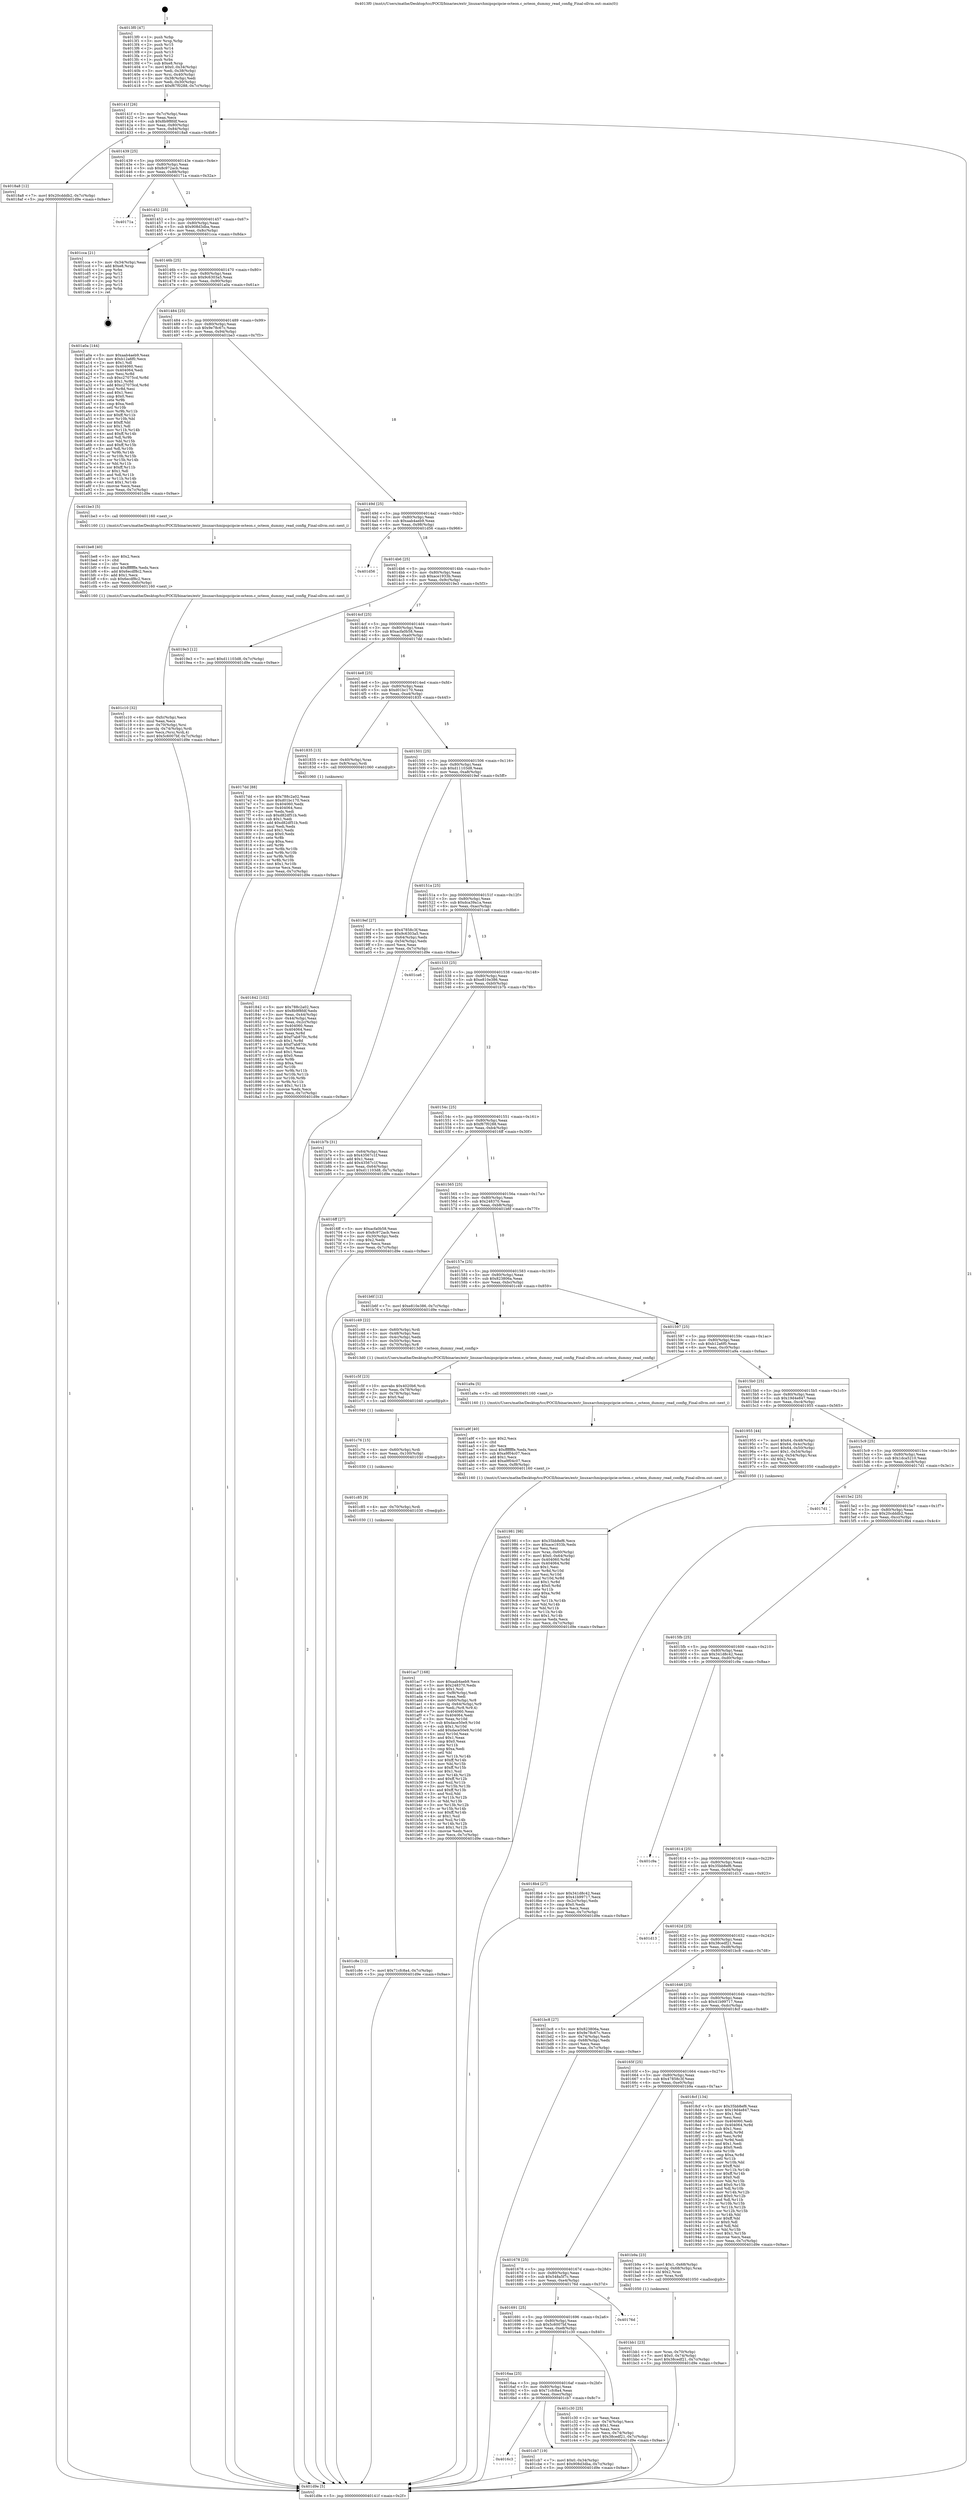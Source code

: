 digraph "0x4013f0" {
  label = "0x4013f0 (/mnt/c/Users/mathe/Desktop/tcc/POCII/binaries/extr_linuxarchmipspcipcie-octeon.c_octeon_dummy_read_config_Final-ollvm.out::main(0))"
  labelloc = "t"
  node[shape=record]

  Entry [label="",width=0.3,height=0.3,shape=circle,fillcolor=black,style=filled]
  "0x40141f" [label="{
     0x40141f [26]\l
     | [instrs]\l
     &nbsp;&nbsp;0x40141f \<+3\>: mov -0x7c(%rbp),%eax\l
     &nbsp;&nbsp;0x401422 \<+2\>: mov %eax,%ecx\l
     &nbsp;&nbsp;0x401424 \<+6\>: sub $0x8b9f8fdf,%ecx\l
     &nbsp;&nbsp;0x40142a \<+3\>: mov %eax,-0x80(%rbp)\l
     &nbsp;&nbsp;0x40142d \<+6\>: mov %ecx,-0x84(%rbp)\l
     &nbsp;&nbsp;0x401433 \<+6\>: je 00000000004018a8 \<main+0x4b8\>\l
  }"]
  "0x4018a8" [label="{
     0x4018a8 [12]\l
     | [instrs]\l
     &nbsp;&nbsp;0x4018a8 \<+7\>: movl $0x20cdddb2,-0x7c(%rbp)\l
     &nbsp;&nbsp;0x4018af \<+5\>: jmp 0000000000401d9e \<main+0x9ae\>\l
  }"]
  "0x401439" [label="{
     0x401439 [25]\l
     | [instrs]\l
     &nbsp;&nbsp;0x401439 \<+5\>: jmp 000000000040143e \<main+0x4e\>\l
     &nbsp;&nbsp;0x40143e \<+3\>: mov -0x80(%rbp),%eax\l
     &nbsp;&nbsp;0x401441 \<+5\>: sub $0x8c972acb,%eax\l
     &nbsp;&nbsp;0x401446 \<+6\>: mov %eax,-0x88(%rbp)\l
     &nbsp;&nbsp;0x40144c \<+6\>: je 000000000040171a \<main+0x32a\>\l
  }"]
  Exit [label="",width=0.3,height=0.3,shape=circle,fillcolor=black,style=filled,peripheries=2]
  "0x40171a" [label="{
     0x40171a\l
  }", style=dashed]
  "0x401452" [label="{
     0x401452 [25]\l
     | [instrs]\l
     &nbsp;&nbsp;0x401452 \<+5\>: jmp 0000000000401457 \<main+0x67\>\l
     &nbsp;&nbsp;0x401457 \<+3\>: mov -0x80(%rbp),%eax\l
     &nbsp;&nbsp;0x40145a \<+5\>: sub $0x908d3dba,%eax\l
     &nbsp;&nbsp;0x40145f \<+6\>: mov %eax,-0x8c(%rbp)\l
     &nbsp;&nbsp;0x401465 \<+6\>: je 0000000000401cca \<main+0x8da\>\l
  }"]
  "0x4016c3" [label="{
     0x4016c3\l
  }", style=dashed]
  "0x401cca" [label="{
     0x401cca [21]\l
     | [instrs]\l
     &nbsp;&nbsp;0x401cca \<+3\>: mov -0x34(%rbp),%eax\l
     &nbsp;&nbsp;0x401ccd \<+7\>: add $0xe8,%rsp\l
     &nbsp;&nbsp;0x401cd4 \<+1\>: pop %rbx\l
     &nbsp;&nbsp;0x401cd5 \<+2\>: pop %r12\l
     &nbsp;&nbsp;0x401cd7 \<+2\>: pop %r13\l
     &nbsp;&nbsp;0x401cd9 \<+2\>: pop %r14\l
     &nbsp;&nbsp;0x401cdb \<+2\>: pop %r15\l
     &nbsp;&nbsp;0x401cdd \<+1\>: pop %rbp\l
     &nbsp;&nbsp;0x401cde \<+1\>: ret\l
  }"]
  "0x40146b" [label="{
     0x40146b [25]\l
     | [instrs]\l
     &nbsp;&nbsp;0x40146b \<+5\>: jmp 0000000000401470 \<main+0x80\>\l
     &nbsp;&nbsp;0x401470 \<+3\>: mov -0x80(%rbp),%eax\l
     &nbsp;&nbsp;0x401473 \<+5\>: sub $0x9c6303a5,%eax\l
     &nbsp;&nbsp;0x401478 \<+6\>: mov %eax,-0x90(%rbp)\l
     &nbsp;&nbsp;0x40147e \<+6\>: je 0000000000401a0a \<main+0x61a\>\l
  }"]
  "0x401cb7" [label="{
     0x401cb7 [19]\l
     | [instrs]\l
     &nbsp;&nbsp;0x401cb7 \<+7\>: movl $0x0,-0x34(%rbp)\l
     &nbsp;&nbsp;0x401cbe \<+7\>: movl $0x908d3dba,-0x7c(%rbp)\l
     &nbsp;&nbsp;0x401cc5 \<+5\>: jmp 0000000000401d9e \<main+0x9ae\>\l
  }"]
  "0x401a0a" [label="{
     0x401a0a [144]\l
     | [instrs]\l
     &nbsp;&nbsp;0x401a0a \<+5\>: mov $0xaab4aeb9,%eax\l
     &nbsp;&nbsp;0x401a0f \<+5\>: mov $0xb12a6f0,%ecx\l
     &nbsp;&nbsp;0x401a14 \<+2\>: mov $0x1,%dl\l
     &nbsp;&nbsp;0x401a16 \<+7\>: mov 0x404060,%esi\l
     &nbsp;&nbsp;0x401a1d \<+7\>: mov 0x404064,%edi\l
     &nbsp;&nbsp;0x401a24 \<+3\>: mov %esi,%r8d\l
     &nbsp;&nbsp;0x401a27 \<+7\>: sub $0xc27075cd,%r8d\l
     &nbsp;&nbsp;0x401a2e \<+4\>: sub $0x1,%r8d\l
     &nbsp;&nbsp;0x401a32 \<+7\>: add $0xc27075cd,%r8d\l
     &nbsp;&nbsp;0x401a39 \<+4\>: imul %r8d,%esi\l
     &nbsp;&nbsp;0x401a3d \<+3\>: and $0x1,%esi\l
     &nbsp;&nbsp;0x401a40 \<+3\>: cmp $0x0,%esi\l
     &nbsp;&nbsp;0x401a43 \<+4\>: sete %r9b\l
     &nbsp;&nbsp;0x401a47 \<+3\>: cmp $0xa,%edi\l
     &nbsp;&nbsp;0x401a4a \<+4\>: setl %r10b\l
     &nbsp;&nbsp;0x401a4e \<+3\>: mov %r9b,%r11b\l
     &nbsp;&nbsp;0x401a51 \<+4\>: xor $0xff,%r11b\l
     &nbsp;&nbsp;0x401a55 \<+3\>: mov %r10b,%bl\l
     &nbsp;&nbsp;0x401a58 \<+3\>: xor $0xff,%bl\l
     &nbsp;&nbsp;0x401a5b \<+3\>: xor $0x1,%dl\l
     &nbsp;&nbsp;0x401a5e \<+3\>: mov %r11b,%r14b\l
     &nbsp;&nbsp;0x401a61 \<+4\>: and $0xff,%r14b\l
     &nbsp;&nbsp;0x401a65 \<+3\>: and %dl,%r9b\l
     &nbsp;&nbsp;0x401a68 \<+3\>: mov %bl,%r15b\l
     &nbsp;&nbsp;0x401a6b \<+4\>: and $0xff,%r15b\l
     &nbsp;&nbsp;0x401a6f \<+3\>: and %dl,%r10b\l
     &nbsp;&nbsp;0x401a72 \<+3\>: or %r9b,%r14b\l
     &nbsp;&nbsp;0x401a75 \<+3\>: or %r10b,%r15b\l
     &nbsp;&nbsp;0x401a78 \<+3\>: xor %r15b,%r14b\l
     &nbsp;&nbsp;0x401a7b \<+3\>: or %bl,%r11b\l
     &nbsp;&nbsp;0x401a7e \<+4\>: xor $0xff,%r11b\l
     &nbsp;&nbsp;0x401a82 \<+3\>: or $0x1,%dl\l
     &nbsp;&nbsp;0x401a85 \<+3\>: and %dl,%r11b\l
     &nbsp;&nbsp;0x401a88 \<+3\>: or %r11b,%r14b\l
     &nbsp;&nbsp;0x401a8b \<+4\>: test $0x1,%r14b\l
     &nbsp;&nbsp;0x401a8f \<+3\>: cmovne %ecx,%eax\l
     &nbsp;&nbsp;0x401a92 \<+3\>: mov %eax,-0x7c(%rbp)\l
     &nbsp;&nbsp;0x401a95 \<+5\>: jmp 0000000000401d9e \<main+0x9ae\>\l
  }"]
  "0x401484" [label="{
     0x401484 [25]\l
     | [instrs]\l
     &nbsp;&nbsp;0x401484 \<+5\>: jmp 0000000000401489 \<main+0x99\>\l
     &nbsp;&nbsp;0x401489 \<+3\>: mov -0x80(%rbp),%eax\l
     &nbsp;&nbsp;0x40148c \<+5\>: sub $0x9e78c67c,%eax\l
     &nbsp;&nbsp;0x401491 \<+6\>: mov %eax,-0x94(%rbp)\l
     &nbsp;&nbsp;0x401497 \<+6\>: je 0000000000401be3 \<main+0x7f3\>\l
  }"]
  "0x401c8e" [label="{
     0x401c8e [12]\l
     | [instrs]\l
     &nbsp;&nbsp;0x401c8e \<+7\>: movl $0x71cfc8a4,-0x7c(%rbp)\l
     &nbsp;&nbsp;0x401c95 \<+5\>: jmp 0000000000401d9e \<main+0x9ae\>\l
  }"]
  "0x401be3" [label="{
     0x401be3 [5]\l
     | [instrs]\l
     &nbsp;&nbsp;0x401be3 \<+5\>: call 0000000000401160 \<next_i\>\l
     | [calls]\l
     &nbsp;&nbsp;0x401160 \{1\} (/mnt/c/Users/mathe/Desktop/tcc/POCII/binaries/extr_linuxarchmipspcipcie-octeon.c_octeon_dummy_read_config_Final-ollvm.out::next_i)\l
  }"]
  "0x40149d" [label="{
     0x40149d [25]\l
     | [instrs]\l
     &nbsp;&nbsp;0x40149d \<+5\>: jmp 00000000004014a2 \<main+0xb2\>\l
     &nbsp;&nbsp;0x4014a2 \<+3\>: mov -0x80(%rbp),%eax\l
     &nbsp;&nbsp;0x4014a5 \<+5\>: sub $0xaab4aeb9,%eax\l
     &nbsp;&nbsp;0x4014aa \<+6\>: mov %eax,-0x98(%rbp)\l
     &nbsp;&nbsp;0x4014b0 \<+6\>: je 0000000000401d56 \<main+0x966\>\l
  }"]
  "0x401c85" [label="{
     0x401c85 [9]\l
     | [instrs]\l
     &nbsp;&nbsp;0x401c85 \<+4\>: mov -0x70(%rbp),%rdi\l
     &nbsp;&nbsp;0x401c89 \<+5\>: call 0000000000401030 \<free@plt\>\l
     | [calls]\l
     &nbsp;&nbsp;0x401030 \{1\} (unknown)\l
  }"]
  "0x401d56" [label="{
     0x401d56\l
  }", style=dashed]
  "0x4014b6" [label="{
     0x4014b6 [25]\l
     | [instrs]\l
     &nbsp;&nbsp;0x4014b6 \<+5\>: jmp 00000000004014bb \<main+0xcb\>\l
     &nbsp;&nbsp;0x4014bb \<+3\>: mov -0x80(%rbp),%eax\l
     &nbsp;&nbsp;0x4014be \<+5\>: sub $0xace1933b,%eax\l
     &nbsp;&nbsp;0x4014c3 \<+6\>: mov %eax,-0x9c(%rbp)\l
     &nbsp;&nbsp;0x4014c9 \<+6\>: je 00000000004019e3 \<main+0x5f3\>\l
  }"]
  "0x401c76" [label="{
     0x401c76 [15]\l
     | [instrs]\l
     &nbsp;&nbsp;0x401c76 \<+4\>: mov -0x60(%rbp),%rdi\l
     &nbsp;&nbsp;0x401c7a \<+6\>: mov %eax,-0x100(%rbp)\l
     &nbsp;&nbsp;0x401c80 \<+5\>: call 0000000000401030 \<free@plt\>\l
     | [calls]\l
     &nbsp;&nbsp;0x401030 \{1\} (unknown)\l
  }"]
  "0x4019e3" [label="{
     0x4019e3 [12]\l
     | [instrs]\l
     &nbsp;&nbsp;0x4019e3 \<+7\>: movl $0xd11103d8,-0x7c(%rbp)\l
     &nbsp;&nbsp;0x4019ea \<+5\>: jmp 0000000000401d9e \<main+0x9ae\>\l
  }"]
  "0x4014cf" [label="{
     0x4014cf [25]\l
     | [instrs]\l
     &nbsp;&nbsp;0x4014cf \<+5\>: jmp 00000000004014d4 \<main+0xe4\>\l
     &nbsp;&nbsp;0x4014d4 \<+3\>: mov -0x80(%rbp),%eax\l
     &nbsp;&nbsp;0x4014d7 \<+5\>: sub $0xacfa0b58,%eax\l
     &nbsp;&nbsp;0x4014dc \<+6\>: mov %eax,-0xa0(%rbp)\l
     &nbsp;&nbsp;0x4014e2 \<+6\>: je 00000000004017dd \<main+0x3ed\>\l
  }"]
  "0x401c5f" [label="{
     0x401c5f [23]\l
     | [instrs]\l
     &nbsp;&nbsp;0x401c5f \<+10\>: movabs $0x4020b6,%rdi\l
     &nbsp;&nbsp;0x401c69 \<+3\>: mov %eax,-0x78(%rbp)\l
     &nbsp;&nbsp;0x401c6c \<+3\>: mov -0x78(%rbp),%esi\l
     &nbsp;&nbsp;0x401c6f \<+2\>: mov $0x0,%al\l
     &nbsp;&nbsp;0x401c71 \<+5\>: call 0000000000401040 \<printf@plt\>\l
     | [calls]\l
     &nbsp;&nbsp;0x401040 \{1\} (unknown)\l
  }"]
  "0x4017dd" [label="{
     0x4017dd [88]\l
     | [instrs]\l
     &nbsp;&nbsp;0x4017dd \<+5\>: mov $0x788c2a02,%eax\l
     &nbsp;&nbsp;0x4017e2 \<+5\>: mov $0xd01bc170,%ecx\l
     &nbsp;&nbsp;0x4017e7 \<+7\>: mov 0x404060,%edx\l
     &nbsp;&nbsp;0x4017ee \<+7\>: mov 0x404064,%esi\l
     &nbsp;&nbsp;0x4017f5 \<+2\>: mov %edx,%edi\l
     &nbsp;&nbsp;0x4017f7 \<+6\>: sub $0xd82df51b,%edi\l
     &nbsp;&nbsp;0x4017fd \<+3\>: sub $0x1,%edi\l
     &nbsp;&nbsp;0x401800 \<+6\>: add $0xd82df51b,%edi\l
     &nbsp;&nbsp;0x401806 \<+3\>: imul %edi,%edx\l
     &nbsp;&nbsp;0x401809 \<+3\>: and $0x1,%edx\l
     &nbsp;&nbsp;0x40180c \<+3\>: cmp $0x0,%edx\l
     &nbsp;&nbsp;0x40180f \<+4\>: sete %r8b\l
     &nbsp;&nbsp;0x401813 \<+3\>: cmp $0xa,%esi\l
     &nbsp;&nbsp;0x401816 \<+4\>: setl %r9b\l
     &nbsp;&nbsp;0x40181a \<+3\>: mov %r8b,%r10b\l
     &nbsp;&nbsp;0x40181d \<+3\>: and %r9b,%r10b\l
     &nbsp;&nbsp;0x401820 \<+3\>: xor %r9b,%r8b\l
     &nbsp;&nbsp;0x401823 \<+3\>: or %r8b,%r10b\l
     &nbsp;&nbsp;0x401826 \<+4\>: test $0x1,%r10b\l
     &nbsp;&nbsp;0x40182a \<+3\>: cmovne %ecx,%eax\l
     &nbsp;&nbsp;0x40182d \<+3\>: mov %eax,-0x7c(%rbp)\l
     &nbsp;&nbsp;0x401830 \<+5\>: jmp 0000000000401d9e \<main+0x9ae\>\l
  }"]
  "0x4014e8" [label="{
     0x4014e8 [25]\l
     | [instrs]\l
     &nbsp;&nbsp;0x4014e8 \<+5\>: jmp 00000000004014ed \<main+0xfd\>\l
     &nbsp;&nbsp;0x4014ed \<+3\>: mov -0x80(%rbp),%eax\l
     &nbsp;&nbsp;0x4014f0 \<+5\>: sub $0xd01bc170,%eax\l
     &nbsp;&nbsp;0x4014f5 \<+6\>: mov %eax,-0xa4(%rbp)\l
     &nbsp;&nbsp;0x4014fb \<+6\>: je 0000000000401835 \<main+0x445\>\l
  }"]
  "0x4016aa" [label="{
     0x4016aa [25]\l
     | [instrs]\l
     &nbsp;&nbsp;0x4016aa \<+5\>: jmp 00000000004016af \<main+0x2bf\>\l
     &nbsp;&nbsp;0x4016af \<+3\>: mov -0x80(%rbp),%eax\l
     &nbsp;&nbsp;0x4016b2 \<+5\>: sub $0x71cfc8a4,%eax\l
     &nbsp;&nbsp;0x4016b7 \<+6\>: mov %eax,-0xec(%rbp)\l
     &nbsp;&nbsp;0x4016bd \<+6\>: je 0000000000401cb7 \<main+0x8c7\>\l
  }"]
  "0x401835" [label="{
     0x401835 [13]\l
     | [instrs]\l
     &nbsp;&nbsp;0x401835 \<+4\>: mov -0x40(%rbp),%rax\l
     &nbsp;&nbsp;0x401839 \<+4\>: mov 0x8(%rax),%rdi\l
     &nbsp;&nbsp;0x40183d \<+5\>: call 0000000000401060 \<atoi@plt\>\l
     | [calls]\l
     &nbsp;&nbsp;0x401060 \{1\} (unknown)\l
  }"]
  "0x401501" [label="{
     0x401501 [25]\l
     | [instrs]\l
     &nbsp;&nbsp;0x401501 \<+5\>: jmp 0000000000401506 \<main+0x116\>\l
     &nbsp;&nbsp;0x401506 \<+3\>: mov -0x80(%rbp),%eax\l
     &nbsp;&nbsp;0x401509 \<+5\>: sub $0xd11103d8,%eax\l
     &nbsp;&nbsp;0x40150e \<+6\>: mov %eax,-0xa8(%rbp)\l
     &nbsp;&nbsp;0x401514 \<+6\>: je 00000000004019ef \<main+0x5ff\>\l
  }"]
  "0x401c30" [label="{
     0x401c30 [25]\l
     | [instrs]\l
     &nbsp;&nbsp;0x401c30 \<+2\>: xor %eax,%eax\l
     &nbsp;&nbsp;0x401c32 \<+3\>: mov -0x74(%rbp),%ecx\l
     &nbsp;&nbsp;0x401c35 \<+3\>: sub $0x1,%eax\l
     &nbsp;&nbsp;0x401c38 \<+2\>: sub %eax,%ecx\l
     &nbsp;&nbsp;0x401c3a \<+3\>: mov %ecx,-0x74(%rbp)\l
     &nbsp;&nbsp;0x401c3d \<+7\>: movl $0x38cedf21,-0x7c(%rbp)\l
     &nbsp;&nbsp;0x401c44 \<+5\>: jmp 0000000000401d9e \<main+0x9ae\>\l
  }"]
  "0x4019ef" [label="{
     0x4019ef [27]\l
     | [instrs]\l
     &nbsp;&nbsp;0x4019ef \<+5\>: mov $0x47858c3f,%eax\l
     &nbsp;&nbsp;0x4019f4 \<+5\>: mov $0x9c6303a5,%ecx\l
     &nbsp;&nbsp;0x4019f9 \<+3\>: mov -0x64(%rbp),%edx\l
     &nbsp;&nbsp;0x4019fc \<+3\>: cmp -0x54(%rbp),%edx\l
     &nbsp;&nbsp;0x4019ff \<+3\>: cmovl %ecx,%eax\l
     &nbsp;&nbsp;0x401a02 \<+3\>: mov %eax,-0x7c(%rbp)\l
     &nbsp;&nbsp;0x401a05 \<+5\>: jmp 0000000000401d9e \<main+0x9ae\>\l
  }"]
  "0x40151a" [label="{
     0x40151a [25]\l
     | [instrs]\l
     &nbsp;&nbsp;0x40151a \<+5\>: jmp 000000000040151f \<main+0x12f\>\l
     &nbsp;&nbsp;0x40151f \<+3\>: mov -0x80(%rbp),%eax\l
     &nbsp;&nbsp;0x401522 \<+5\>: sub $0xdca39a1a,%eax\l
     &nbsp;&nbsp;0x401527 \<+6\>: mov %eax,-0xac(%rbp)\l
     &nbsp;&nbsp;0x40152d \<+6\>: je 0000000000401ca6 \<main+0x8b6\>\l
  }"]
  "0x401691" [label="{
     0x401691 [25]\l
     | [instrs]\l
     &nbsp;&nbsp;0x401691 \<+5\>: jmp 0000000000401696 \<main+0x2a6\>\l
     &nbsp;&nbsp;0x401696 \<+3\>: mov -0x80(%rbp),%eax\l
     &nbsp;&nbsp;0x401699 \<+5\>: sub $0x5c6007bf,%eax\l
     &nbsp;&nbsp;0x40169e \<+6\>: mov %eax,-0xe8(%rbp)\l
     &nbsp;&nbsp;0x4016a4 \<+6\>: je 0000000000401c30 \<main+0x840\>\l
  }"]
  "0x401ca6" [label="{
     0x401ca6\l
  }", style=dashed]
  "0x401533" [label="{
     0x401533 [25]\l
     | [instrs]\l
     &nbsp;&nbsp;0x401533 \<+5\>: jmp 0000000000401538 \<main+0x148\>\l
     &nbsp;&nbsp;0x401538 \<+3\>: mov -0x80(%rbp),%eax\l
     &nbsp;&nbsp;0x40153b \<+5\>: sub $0xe810e386,%eax\l
     &nbsp;&nbsp;0x401540 \<+6\>: mov %eax,-0xb0(%rbp)\l
     &nbsp;&nbsp;0x401546 \<+6\>: je 0000000000401b7b \<main+0x78b\>\l
  }"]
  "0x40176d" [label="{
     0x40176d\l
  }", style=dashed]
  "0x401b7b" [label="{
     0x401b7b [31]\l
     | [instrs]\l
     &nbsp;&nbsp;0x401b7b \<+3\>: mov -0x64(%rbp),%eax\l
     &nbsp;&nbsp;0x401b7e \<+5\>: sub $0x43567c1f,%eax\l
     &nbsp;&nbsp;0x401b83 \<+3\>: add $0x1,%eax\l
     &nbsp;&nbsp;0x401b86 \<+5\>: add $0x43567c1f,%eax\l
     &nbsp;&nbsp;0x401b8b \<+3\>: mov %eax,-0x64(%rbp)\l
     &nbsp;&nbsp;0x401b8e \<+7\>: movl $0xd11103d8,-0x7c(%rbp)\l
     &nbsp;&nbsp;0x401b95 \<+5\>: jmp 0000000000401d9e \<main+0x9ae\>\l
  }"]
  "0x40154c" [label="{
     0x40154c [25]\l
     | [instrs]\l
     &nbsp;&nbsp;0x40154c \<+5\>: jmp 0000000000401551 \<main+0x161\>\l
     &nbsp;&nbsp;0x401551 \<+3\>: mov -0x80(%rbp),%eax\l
     &nbsp;&nbsp;0x401554 \<+5\>: sub $0xf67f0288,%eax\l
     &nbsp;&nbsp;0x401559 \<+6\>: mov %eax,-0xb4(%rbp)\l
     &nbsp;&nbsp;0x40155f \<+6\>: je 00000000004016ff \<main+0x30f\>\l
  }"]
  "0x401c10" [label="{
     0x401c10 [32]\l
     | [instrs]\l
     &nbsp;&nbsp;0x401c10 \<+6\>: mov -0xfc(%rbp),%ecx\l
     &nbsp;&nbsp;0x401c16 \<+3\>: imul %eax,%ecx\l
     &nbsp;&nbsp;0x401c19 \<+4\>: mov -0x70(%rbp),%rsi\l
     &nbsp;&nbsp;0x401c1d \<+4\>: movslq -0x74(%rbp),%rdi\l
     &nbsp;&nbsp;0x401c21 \<+3\>: mov %ecx,(%rsi,%rdi,4)\l
     &nbsp;&nbsp;0x401c24 \<+7\>: movl $0x5c6007bf,-0x7c(%rbp)\l
     &nbsp;&nbsp;0x401c2b \<+5\>: jmp 0000000000401d9e \<main+0x9ae\>\l
  }"]
  "0x4016ff" [label="{
     0x4016ff [27]\l
     | [instrs]\l
     &nbsp;&nbsp;0x4016ff \<+5\>: mov $0xacfa0b58,%eax\l
     &nbsp;&nbsp;0x401704 \<+5\>: mov $0x8c972acb,%ecx\l
     &nbsp;&nbsp;0x401709 \<+3\>: mov -0x30(%rbp),%edx\l
     &nbsp;&nbsp;0x40170c \<+3\>: cmp $0x2,%edx\l
     &nbsp;&nbsp;0x40170f \<+3\>: cmovne %ecx,%eax\l
     &nbsp;&nbsp;0x401712 \<+3\>: mov %eax,-0x7c(%rbp)\l
     &nbsp;&nbsp;0x401715 \<+5\>: jmp 0000000000401d9e \<main+0x9ae\>\l
  }"]
  "0x401565" [label="{
     0x401565 [25]\l
     | [instrs]\l
     &nbsp;&nbsp;0x401565 \<+5\>: jmp 000000000040156a \<main+0x17a\>\l
     &nbsp;&nbsp;0x40156a \<+3\>: mov -0x80(%rbp),%eax\l
     &nbsp;&nbsp;0x40156d \<+5\>: sub $0x248370,%eax\l
     &nbsp;&nbsp;0x401572 \<+6\>: mov %eax,-0xb8(%rbp)\l
     &nbsp;&nbsp;0x401578 \<+6\>: je 0000000000401b6f \<main+0x77f\>\l
  }"]
  "0x401d9e" [label="{
     0x401d9e [5]\l
     | [instrs]\l
     &nbsp;&nbsp;0x401d9e \<+5\>: jmp 000000000040141f \<main+0x2f\>\l
  }"]
  "0x4013f0" [label="{
     0x4013f0 [47]\l
     | [instrs]\l
     &nbsp;&nbsp;0x4013f0 \<+1\>: push %rbp\l
     &nbsp;&nbsp;0x4013f1 \<+3\>: mov %rsp,%rbp\l
     &nbsp;&nbsp;0x4013f4 \<+2\>: push %r15\l
     &nbsp;&nbsp;0x4013f6 \<+2\>: push %r14\l
     &nbsp;&nbsp;0x4013f8 \<+2\>: push %r13\l
     &nbsp;&nbsp;0x4013fa \<+2\>: push %r12\l
     &nbsp;&nbsp;0x4013fc \<+1\>: push %rbx\l
     &nbsp;&nbsp;0x4013fd \<+7\>: sub $0xe8,%rsp\l
     &nbsp;&nbsp;0x401404 \<+7\>: movl $0x0,-0x34(%rbp)\l
     &nbsp;&nbsp;0x40140b \<+3\>: mov %edi,-0x38(%rbp)\l
     &nbsp;&nbsp;0x40140e \<+4\>: mov %rsi,-0x40(%rbp)\l
     &nbsp;&nbsp;0x401412 \<+3\>: mov -0x38(%rbp),%edi\l
     &nbsp;&nbsp;0x401415 \<+3\>: mov %edi,-0x30(%rbp)\l
     &nbsp;&nbsp;0x401418 \<+7\>: movl $0xf67f0288,-0x7c(%rbp)\l
  }"]
  "0x401842" [label="{
     0x401842 [102]\l
     | [instrs]\l
     &nbsp;&nbsp;0x401842 \<+5\>: mov $0x788c2a02,%ecx\l
     &nbsp;&nbsp;0x401847 \<+5\>: mov $0x8b9f8fdf,%edx\l
     &nbsp;&nbsp;0x40184c \<+3\>: mov %eax,-0x44(%rbp)\l
     &nbsp;&nbsp;0x40184f \<+3\>: mov -0x44(%rbp),%eax\l
     &nbsp;&nbsp;0x401852 \<+3\>: mov %eax,-0x2c(%rbp)\l
     &nbsp;&nbsp;0x401855 \<+7\>: mov 0x404060,%eax\l
     &nbsp;&nbsp;0x40185c \<+7\>: mov 0x404064,%esi\l
     &nbsp;&nbsp;0x401863 \<+3\>: mov %eax,%r8d\l
     &nbsp;&nbsp;0x401866 \<+7\>: add $0xf7ab870c,%r8d\l
     &nbsp;&nbsp;0x40186d \<+4\>: sub $0x1,%r8d\l
     &nbsp;&nbsp;0x401871 \<+7\>: sub $0xf7ab870c,%r8d\l
     &nbsp;&nbsp;0x401878 \<+4\>: imul %r8d,%eax\l
     &nbsp;&nbsp;0x40187c \<+3\>: and $0x1,%eax\l
     &nbsp;&nbsp;0x40187f \<+3\>: cmp $0x0,%eax\l
     &nbsp;&nbsp;0x401882 \<+4\>: sete %r9b\l
     &nbsp;&nbsp;0x401886 \<+3\>: cmp $0xa,%esi\l
     &nbsp;&nbsp;0x401889 \<+4\>: setl %r10b\l
     &nbsp;&nbsp;0x40188d \<+3\>: mov %r9b,%r11b\l
     &nbsp;&nbsp;0x401890 \<+3\>: and %r10b,%r11b\l
     &nbsp;&nbsp;0x401893 \<+3\>: xor %r10b,%r9b\l
     &nbsp;&nbsp;0x401896 \<+3\>: or %r9b,%r11b\l
     &nbsp;&nbsp;0x401899 \<+4\>: test $0x1,%r11b\l
     &nbsp;&nbsp;0x40189d \<+3\>: cmovne %edx,%ecx\l
     &nbsp;&nbsp;0x4018a0 \<+3\>: mov %ecx,-0x7c(%rbp)\l
     &nbsp;&nbsp;0x4018a3 \<+5\>: jmp 0000000000401d9e \<main+0x9ae\>\l
  }"]
  "0x401be8" [label="{
     0x401be8 [40]\l
     | [instrs]\l
     &nbsp;&nbsp;0x401be8 \<+5\>: mov $0x2,%ecx\l
     &nbsp;&nbsp;0x401bed \<+1\>: cltd\l
     &nbsp;&nbsp;0x401bee \<+2\>: idiv %ecx\l
     &nbsp;&nbsp;0x401bf0 \<+6\>: imul $0xfffffffe,%edx,%ecx\l
     &nbsp;&nbsp;0x401bf6 \<+6\>: add $0x6ecdf8c2,%ecx\l
     &nbsp;&nbsp;0x401bfc \<+3\>: add $0x1,%ecx\l
     &nbsp;&nbsp;0x401bff \<+6\>: sub $0x6ecdf8c2,%ecx\l
     &nbsp;&nbsp;0x401c05 \<+6\>: mov %ecx,-0xfc(%rbp)\l
     &nbsp;&nbsp;0x401c0b \<+5\>: call 0000000000401160 \<next_i\>\l
     | [calls]\l
     &nbsp;&nbsp;0x401160 \{1\} (/mnt/c/Users/mathe/Desktop/tcc/POCII/binaries/extr_linuxarchmipspcipcie-octeon.c_octeon_dummy_read_config_Final-ollvm.out::next_i)\l
  }"]
  "0x401b6f" [label="{
     0x401b6f [12]\l
     | [instrs]\l
     &nbsp;&nbsp;0x401b6f \<+7\>: movl $0xe810e386,-0x7c(%rbp)\l
     &nbsp;&nbsp;0x401b76 \<+5\>: jmp 0000000000401d9e \<main+0x9ae\>\l
  }"]
  "0x40157e" [label="{
     0x40157e [25]\l
     | [instrs]\l
     &nbsp;&nbsp;0x40157e \<+5\>: jmp 0000000000401583 \<main+0x193\>\l
     &nbsp;&nbsp;0x401583 \<+3\>: mov -0x80(%rbp),%eax\l
     &nbsp;&nbsp;0x401586 \<+5\>: sub $0x823806a,%eax\l
     &nbsp;&nbsp;0x40158b \<+6\>: mov %eax,-0xbc(%rbp)\l
     &nbsp;&nbsp;0x401591 \<+6\>: je 0000000000401c49 \<main+0x859\>\l
  }"]
  "0x401bb1" [label="{
     0x401bb1 [23]\l
     | [instrs]\l
     &nbsp;&nbsp;0x401bb1 \<+4\>: mov %rax,-0x70(%rbp)\l
     &nbsp;&nbsp;0x401bb5 \<+7\>: movl $0x0,-0x74(%rbp)\l
     &nbsp;&nbsp;0x401bbc \<+7\>: movl $0x38cedf21,-0x7c(%rbp)\l
     &nbsp;&nbsp;0x401bc3 \<+5\>: jmp 0000000000401d9e \<main+0x9ae\>\l
  }"]
  "0x401c49" [label="{
     0x401c49 [22]\l
     | [instrs]\l
     &nbsp;&nbsp;0x401c49 \<+4\>: mov -0x60(%rbp),%rdi\l
     &nbsp;&nbsp;0x401c4d \<+3\>: mov -0x48(%rbp),%esi\l
     &nbsp;&nbsp;0x401c50 \<+3\>: mov -0x4c(%rbp),%edx\l
     &nbsp;&nbsp;0x401c53 \<+3\>: mov -0x50(%rbp),%ecx\l
     &nbsp;&nbsp;0x401c56 \<+4\>: mov -0x70(%rbp),%r8\l
     &nbsp;&nbsp;0x401c5a \<+5\>: call 00000000004013d0 \<octeon_dummy_read_config\>\l
     | [calls]\l
     &nbsp;&nbsp;0x4013d0 \{1\} (/mnt/c/Users/mathe/Desktop/tcc/POCII/binaries/extr_linuxarchmipspcipcie-octeon.c_octeon_dummy_read_config_Final-ollvm.out::octeon_dummy_read_config)\l
  }"]
  "0x401597" [label="{
     0x401597 [25]\l
     | [instrs]\l
     &nbsp;&nbsp;0x401597 \<+5\>: jmp 000000000040159c \<main+0x1ac\>\l
     &nbsp;&nbsp;0x40159c \<+3\>: mov -0x80(%rbp),%eax\l
     &nbsp;&nbsp;0x40159f \<+5\>: sub $0xb12a6f0,%eax\l
     &nbsp;&nbsp;0x4015a4 \<+6\>: mov %eax,-0xc0(%rbp)\l
     &nbsp;&nbsp;0x4015aa \<+6\>: je 0000000000401a9a \<main+0x6aa\>\l
  }"]
  "0x401678" [label="{
     0x401678 [25]\l
     | [instrs]\l
     &nbsp;&nbsp;0x401678 \<+5\>: jmp 000000000040167d \<main+0x28d\>\l
     &nbsp;&nbsp;0x40167d \<+3\>: mov -0x80(%rbp),%eax\l
     &nbsp;&nbsp;0x401680 \<+5\>: sub $0x548a5f7c,%eax\l
     &nbsp;&nbsp;0x401685 \<+6\>: mov %eax,-0xe4(%rbp)\l
     &nbsp;&nbsp;0x40168b \<+6\>: je 000000000040176d \<main+0x37d\>\l
  }"]
  "0x401a9a" [label="{
     0x401a9a [5]\l
     | [instrs]\l
     &nbsp;&nbsp;0x401a9a \<+5\>: call 0000000000401160 \<next_i\>\l
     | [calls]\l
     &nbsp;&nbsp;0x401160 \{1\} (/mnt/c/Users/mathe/Desktop/tcc/POCII/binaries/extr_linuxarchmipspcipcie-octeon.c_octeon_dummy_read_config_Final-ollvm.out::next_i)\l
  }"]
  "0x4015b0" [label="{
     0x4015b0 [25]\l
     | [instrs]\l
     &nbsp;&nbsp;0x4015b0 \<+5\>: jmp 00000000004015b5 \<main+0x1c5\>\l
     &nbsp;&nbsp;0x4015b5 \<+3\>: mov -0x80(%rbp),%eax\l
     &nbsp;&nbsp;0x4015b8 \<+5\>: sub $0x19d4e847,%eax\l
     &nbsp;&nbsp;0x4015bd \<+6\>: mov %eax,-0xc4(%rbp)\l
     &nbsp;&nbsp;0x4015c3 \<+6\>: je 0000000000401955 \<main+0x565\>\l
  }"]
  "0x401b9a" [label="{
     0x401b9a [23]\l
     | [instrs]\l
     &nbsp;&nbsp;0x401b9a \<+7\>: movl $0x1,-0x68(%rbp)\l
     &nbsp;&nbsp;0x401ba1 \<+4\>: movslq -0x68(%rbp),%rax\l
     &nbsp;&nbsp;0x401ba5 \<+4\>: shl $0x2,%rax\l
     &nbsp;&nbsp;0x401ba9 \<+3\>: mov %rax,%rdi\l
     &nbsp;&nbsp;0x401bac \<+5\>: call 0000000000401050 \<malloc@plt\>\l
     | [calls]\l
     &nbsp;&nbsp;0x401050 \{1\} (unknown)\l
  }"]
  "0x401955" [label="{
     0x401955 [44]\l
     | [instrs]\l
     &nbsp;&nbsp;0x401955 \<+7\>: movl $0x64,-0x48(%rbp)\l
     &nbsp;&nbsp;0x40195c \<+7\>: movl $0x64,-0x4c(%rbp)\l
     &nbsp;&nbsp;0x401963 \<+7\>: movl $0x64,-0x50(%rbp)\l
     &nbsp;&nbsp;0x40196a \<+7\>: movl $0x1,-0x54(%rbp)\l
     &nbsp;&nbsp;0x401971 \<+4\>: movslq -0x54(%rbp),%rax\l
     &nbsp;&nbsp;0x401975 \<+4\>: shl $0x2,%rax\l
     &nbsp;&nbsp;0x401979 \<+3\>: mov %rax,%rdi\l
     &nbsp;&nbsp;0x40197c \<+5\>: call 0000000000401050 \<malloc@plt\>\l
     | [calls]\l
     &nbsp;&nbsp;0x401050 \{1\} (unknown)\l
  }"]
  "0x4015c9" [label="{
     0x4015c9 [25]\l
     | [instrs]\l
     &nbsp;&nbsp;0x4015c9 \<+5\>: jmp 00000000004015ce \<main+0x1de\>\l
     &nbsp;&nbsp;0x4015ce \<+3\>: mov -0x80(%rbp),%eax\l
     &nbsp;&nbsp;0x4015d1 \<+5\>: sub $0x1dca5210,%eax\l
     &nbsp;&nbsp;0x4015d6 \<+6\>: mov %eax,-0xc8(%rbp)\l
     &nbsp;&nbsp;0x4015dc \<+6\>: je 00000000004017d1 \<main+0x3e1\>\l
  }"]
  "0x401ac7" [label="{
     0x401ac7 [168]\l
     | [instrs]\l
     &nbsp;&nbsp;0x401ac7 \<+5\>: mov $0xaab4aeb9,%ecx\l
     &nbsp;&nbsp;0x401acc \<+5\>: mov $0x248370,%edx\l
     &nbsp;&nbsp;0x401ad1 \<+3\>: mov $0x1,%sil\l
     &nbsp;&nbsp;0x401ad4 \<+6\>: mov -0xf8(%rbp),%edi\l
     &nbsp;&nbsp;0x401ada \<+3\>: imul %eax,%edi\l
     &nbsp;&nbsp;0x401add \<+4\>: mov -0x60(%rbp),%r8\l
     &nbsp;&nbsp;0x401ae1 \<+4\>: movslq -0x64(%rbp),%r9\l
     &nbsp;&nbsp;0x401ae5 \<+4\>: mov %edi,(%r8,%r9,4)\l
     &nbsp;&nbsp;0x401ae9 \<+7\>: mov 0x404060,%eax\l
     &nbsp;&nbsp;0x401af0 \<+7\>: mov 0x404064,%edi\l
     &nbsp;&nbsp;0x401af7 \<+3\>: mov %eax,%r10d\l
     &nbsp;&nbsp;0x401afa \<+7\>: sub $0xdace50e9,%r10d\l
     &nbsp;&nbsp;0x401b01 \<+4\>: sub $0x1,%r10d\l
     &nbsp;&nbsp;0x401b05 \<+7\>: add $0xdace50e9,%r10d\l
     &nbsp;&nbsp;0x401b0c \<+4\>: imul %r10d,%eax\l
     &nbsp;&nbsp;0x401b10 \<+3\>: and $0x1,%eax\l
     &nbsp;&nbsp;0x401b13 \<+3\>: cmp $0x0,%eax\l
     &nbsp;&nbsp;0x401b16 \<+4\>: sete %r11b\l
     &nbsp;&nbsp;0x401b1a \<+3\>: cmp $0xa,%edi\l
     &nbsp;&nbsp;0x401b1d \<+3\>: setl %bl\l
     &nbsp;&nbsp;0x401b20 \<+3\>: mov %r11b,%r14b\l
     &nbsp;&nbsp;0x401b23 \<+4\>: xor $0xff,%r14b\l
     &nbsp;&nbsp;0x401b27 \<+3\>: mov %bl,%r15b\l
     &nbsp;&nbsp;0x401b2a \<+4\>: xor $0xff,%r15b\l
     &nbsp;&nbsp;0x401b2e \<+4\>: xor $0x1,%sil\l
     &nbsp;&nbsp;0x401b32 \<+3\>: mov %r14b,%r12b\l
     &nbsp;&nbsp;0x401b35 \<+4\>: and $0xff,%r12b\l
     &nbsp;&nbsp;0x401b39 \<+3\>: and %sil,%r11b\l
     &nbsp;&nbsp;0x401b3c \<+3\>: mov %r15b,%r13b\l
     &nbsp;&nbsp;0x401b3f \<+4\>: and $0xff,%r13b\l
     &nbsp;&nbsp;0x401b43 \<+3\>: and %sil,%bl\l
     &nbsp;&nbsp;0x401b46 \<+3\>: or %r11b,%r12b\l
     &nbsp;&nbsp;0x401b49 \<+3\>: or %bl,%r13b\l
     &nbsp;&nbsp;0x401b4c \<+3\>: xor %r13b,%r12b\l
     &nbsp;&nbsp;0x401b4f \<+3\>: or %r15b,%r14b\l
     &nbsp;&nbsp;0x401b52 \<+4\>: xor $0xff,%r14b\l
     &nbsp;&nbsp;0x401b56 \<+4\>: or $0x1,%sil\l
     &nbsp;&nbsp;0x401b5a \<+3\>: and %sil,%r14b\l
     &nbsp;&nbsp;0x401b5d \<+3\>: or %r14b,%r12b\l
     &nbsp;&nbsp;0x401b60 \<+4\>: test $0x1,%r12b\l
     &nbsp;&nbsp;0x401b64 \<+3\>: cmovne %edx,%ecx\l
     &nbsp;&nbsp;0x401b67 \<+3\>: mov %ecx,-0x7c(%rbp)\l
     &nbsp;&nbsp;0x401b6a \<+5\>: jmp 0000000000401d9e \<main+0x9ae\>\l
  }"]
  "0x4017d1" [label="{
     0x4017d1\l
  }", style=dashed]
  "0x4015e2" [label="{
     0x4015e2 [25]\l
     | [instrs]\l
     &nbsp;&nbsp;0x4015e2 \<+5\>: jmp 00000000004015e7 \<main+0x1f7\>\l
     &nbsp;&nbsp;0x4015e7 \<+3\>: mov -0x80(%rbp),%eax\l
     &nbsp;&nbsp;0x4015ea \<+5\>: sub $0x20cdddb2,%eax\l
     &nbsp;&nbsp;0x4015ef \<+6\>: mov %eax,-0xcc(%rbp)\l
     &nbsp;&nbsp;0x4015f5 \<+6\>: je 00000000004018b4 \<main+0x4c4\>\l
  }"]
  "0x401a9f" [label="{
     0x401a9f [40]\l
     | [instrs]\l
     &nbsp;&nbsp;0x401a9f \<+5\>: mov $0x2,%ecx\l
     &nbsp;&nbsp;0x401aa4 \<+1\>: cltd\l
     &nbsp;&nbsp;0x401aa5 \<+2\>: idiv %ecx\l
     &nbsp;&nbsp;0x401aa7 \<+6\>: imul $0xfffffffe,%edx,%ecx\l
     &nbsp;&nbsp;0x401aad \<+6\>: sub $0xa9f04c07,%ecx\l
     &nbsp;&nbsp;0x401ab3 \<+3\>: add $0x1,%ecx\l
     &nbsp;&nbsp;0x401ab6 \<+6\>: add $0xa9f04c07,%ecx\l
     &nbsp;&nbsp;0x401abc \<+6\>: mov %ecx,-0xf8(%rbp)\l
     &nbsp;&nbsp;0x401ac2 \<+5\>: call 0000000000401160 \<next_i\>\l
     | [calls]\l
     &nbsp;&nbsp;0x401160 \{1\} (/mnt/c/Users/mathe/Desktop/tcc/POCII/binaries/extr_linuxarchmipspcipcie-octeon.c_octeon_dummy_read_config_Final-ollvm.out::next_i)\l
  }"]
  "0x4018b4" [label="{
     0x4018b4 [27]\l
     | [instrs]\l
     &nbsp;&nbsp;0x4018b4 \<+5\>: mov $0x341d8c42,%eax\l
     &nbsp;&nbsp;0x4018b9 \<+5\>: mov $0x41b99717,%ecx\l
     &nbsp;&nbsp;0x4018be \<+3\>: mov -0x2c(%rbp),%edx\l
     &nbsp;&nbsp;0x4018c1 \<+3\>: cmp $0x0,%edx\l
     &nbsp;&nbsp;0x4018c4 \<+3\>: cmove %ecx,%eax\l
     &nbsp;&nbsp;0x4018c7 \<+3\>: mov %eax,-0x7c(%rbp)\l
     &nbsp;&nbsp;0x4018ca \<+5\>: jmp 0000000000401d9e \<main+0x9ae\>\l
  }"]
  "0x4015fb" [label="{
     0x4015fb [25]\l
     | [instrs]\l
     &nbsp;&nbsp;0x4015fb \<+5\>: jmp 0000000000401600 \<main+0x210\>\l
     &nbsp;&nbsp;0x401600 \<+3\>: mov -0x80(%rbp),%eax\l
     &nbsp;&nbsp;0x401603 \<+5\>: sub $0x341d8c42,%eax\l
     &nbsp;&nbsp;0x401608 \<+6\>: mov %eax,-0xd0(%rbp)\l
     &nbsp;&nbsp;0x40160e \<+6\>: je 0000000000401c9a \<main+0x8aa\>\l
  }"]
  "0x401981" [label="{
     0x401981 [98]\l
     | [instrs]\l
     &nbsp;&nbsp;0x401981 \<+5\>: mov $0x35bb8ef6,%ecx\l
     &nbsp;&nbsp;0x401986 \<+5\>: mov $0xace1933b,%edx\l
     &nbsp;&nbsp;0x40198b \<+2\>: xor %esi,%esi\l
     &nbsp;&nbsp;0x40198d \<+4\>: mov %rax,-0x60(%rbp)\l
     &nbsp;&nbsp;0x401991 \<+7\>: movl $0x0,-0x64(%rbp)\l
     &nbsp;&nbsp;0x401998 \<+8\>: mov 0x404060,%r8d\l
     &nbsp;&nbsp;0x4019a0 \<+8\>: mov 0x404064,%r9d\l
     &nbsp;&nbsp;0x4019a8 \<+3\>: sub $0x1,%esi\l
     &nbsp;&nbsp;0x4019ab \<+3\>: mov %r8d,%r10d\l
     &nbsp;&nbsp;0x4019ae \<+3\>: add %esi,%r10d\l
     &nbsp;&nbsp;0x4019b1 \<+4\>: imul %r10d,%r8d\l
     &nbsp;&nbsp;0x4019b5 \<+4\>: and $0x1,%r8d\l
     &nbsp;&nbsp;0x4019b9 \<+4\>: cmp $0x0,%r8d\l
     &nbsp;&nbsp;0x4019bd \<+4\>: sete %r11b\l
     &nbsp;&nbsp;0x4019c1 \<+4\>: cmp $0xa,%r9d\l
     &nbsp;&nbsp;0x4019c5 \<+3\>: setl %bl\l
     &nbsp;&nbsp;0x4019c8 \<+3\>: mov %r11b,%r14b\l
     &nbsp;&nbsp;0x4019cb \<+3\>: and %bl,%r14b\l
     &nbsp;&nbsp;0x4019ce \<+3\>: xor %bl,%r11b\l
     &nbsp;&nbsp;0x4019d1 \<+3\>: or %r11b,%r14b\l
     &nbsp;&nbsp;0x4019d4 \<+4\>: test $0x1,%r14b\l
     &nbsp;&nbsp;0x4019d8 \<+3\>: cmovne %edx,%ecx\l
     &nbsp;&nbsp;0x4019db \<+3\>: mov %ecx,-0x7c(%rbp)\l
     &nbsp;&nbsp;0x4019de \<+5\>: jmp 0000000000401d9e \<main+0x9ae\>\l
  }"]
  "0x401c9a" [label="{
     0x401c9a\l
  }", style=dashed]
  "0x401614" [label="{
     0x401614 [25]\l
     | [instrs]\l
     &nbsp;&nbsp;0x401614 \<+5\>: jmp 0000000000401619 \<main+0x229\>\l
     &nbsp;&nbsp;0x401619 \<+3\>: mov -0x80(%rbp),%eax\l
     &nbsp;&nbsp;0x40161c \<+5\>: sub $0x35bb8ef6,%eax\l
     &nbsp;&nbsp;0x401621 \<+6\>: mov %eax,-0xd4(%rbp)\l
     &nbsp;&nbsp;0x401627 \<+6\>: je 0000000000401d13 \<main+0x923\>\l
  }"]
  "0x40165f" [label="{
     0x40165f [25]\l
     | [instrs]\l
     &nbsp;&nbsp;0x40165f \<+5\>: jmp 0000000000401664 \<main+0x274\>\l
     &nbsp;&nbsp;0x401664 \<+3\>: mov -0x80(%rbp),%eax\l
     &nbsp;&nbsp;0x401667 \<+5\>: sub $0x47858c3f,%eax\l
     &nbsp;&nbsp;0x40166c \<+6\>: mov %eax,-0xe0(%rbp)\l
     &nbsp;&nbsp;0x401672 \<+6\>: je 0000000000401b9a \<main+0x7aa\>\l
  }"]
  "0x401d13" [label="{
     0x401d13\l
  }", style=dashed]
  "0x40162d" [label="{
     0x40162d [25]\l
     | [instrs]\l
     &nbsp;&nbsp;0x40162d \<+5\>: jmp 0000000000401632 \<main+0x242\>\l
     &nbsp;&nbsp;0x401632 \<+3\>: mov -0x80(%rbp),%eax\l
     &nbsp;&nbsp;0x401635 \<+5\>: sub $0x38cedf21,%eax\l
     &nbsp;&nbsp;0x40163a \<+6\>: mov %eax,-0xd8(%rbp)\l
     &nbsp;&nbsp;0x401640 \<+6\>: je 0000000000401bc8 \<main+0x7d8\>\l
  }"]
  "0x4018cf" [label="{
     0x4018cf [134]\l
     | [instrs]\l
     &nbsp;&nbsp;0x4018cf \<+5\>: mov $0x35bb8ef6,%eax\l
     &nbsp;&nbsp;0x4018d4 \<+5\>: mov $0x19d4e847,%ecx\l
     &nbsp;&nbsp;0x4018d9 \<+2\>: mov $0x1,%dl\l
     &nbsp;&nbsp;0x4018db \<+2\>: xor %esi,%esi\l
     &nbsp;&nbsp;0x4018dd \<+7\>: mov 0x404060,%edi\l
     &nbsp;&nbsp;0x4018e4 \<+8\>: mov 0x404064,%r8d\l
     &nbsp;&nbsp;0x4018ec \<+3\>: sub $0x1,%esi\l
     &nbsp;&nbsp;0x4018ef \<+3\>: mov %edi,%r9d\l
     &nbsp;&nbsp;0x4018f2 \<+3\>: add %esi,%r9d\l
     &nbsp;&nbsp;0x4018f5 \<+4\>: imul %r9d,%edi\l
     &nbsp;&nbsp;0x4018f9 \<+3\>: and $0x1,%edi\l
     &nbsp;&nbsp;0x4018fc \<+3\>: cmp $0x0,%edi\l
     &nbsp;&nbsp;0x4018ff \<+4\>: sete %r10b\l
     &nbsp;&nbsp;0x401903 \<+4\>: cmp $0xa,%r8d\l
     &nbsp;&nbsp;0x401907 \<+4\>: setl %r11b\l
     &nbsp;&nbsp;0x40190b \<+3\>: mov %r10b,%bl\l
     &nbsp;&nbsp;0x40190e \<+3\>: xor $0xff,%bl\l
     &nbsp;&nbsp;0x401911 \<+3\>: mov %r11b,%r14b\l
     &nbsp;&nbsp;0x401914 \<+4\>: xor $0xff,%r14b\l
     &nbsp;&nbsp;0x401918 \<+3\>: xor $0x0,%dl\l
     &nbsp;&nbsp;0x40191b \<+3\>: mov %bl,%r15b\l
     &nbsp;&nbsp;0x40191e \<+4\>: and $0x0,%r15b\l
     &nbsp;&nbsp;0x401922 \<+3\>: and %dl,%r10b\l
     &nbsp;&nbsp;0x401925 \<+3\>: mov %r14b,%r12b\l
     &nbsp;&nbsp;0x401928 \<+4\>: and $0x0,%r12b\l
     &nbsp;&nbsp;0x40192c \<+3\>: and %dl,%r11b\l
     &nbsp;&nbsp;0x40192f \<+3\>: or %r10b,%r15b\l
     &nbsp;&nbsp;0x401932 \<+3\>: or %r11b,%r12b\l
     &nbsp;&nbsp;0x401935 \<+3\>: xor %r12b,%r15b\l
     &nbsp;&nbsp;0x401938 \<+3\>: or %r14b,%bl\l
     &nbsp;&nbsp;0x40193b \<+3\>: xor $0xff,%bl\l
     &nbsp;&nbsp;0x40193e \<+3\>: or $0x0,%dl\l
     &nbsp;&nbsp;0x401941 \<+2\>: and %dl,%bl\l
     &nbsp;&nbsp;0x401943 \<+3\>: or %bl,%r15b\l
     &nbsp;&nbsp;0x401946 \<+4\>: test $0x1,%r15b\l
     &nbsp;&nbsp;0x40194a \<+3\>: cmovne %ecx,%eax\l
     &nbsp;&nbsp;0x40194d \<+3\>: mov %eax,-0x7c(%rbp)\l
     &nbsp;&nbsp;0x401950 \<+5\>: jmp 0000000000401d9e \<main+0x9ae\>\l
  }"]
  "0x401bc8" [label="{
     0x401bc8 [27]\l
     | [instrs]\l
     &nbsp;&nbsp;0x401bc8 \<+5\>: mov $0x823806a,%eax\l
     &nbsp;&nbsp;0x401bcd \<+5\>: mov $0x9e78c67c,%ecx\l
     &nbsp;&nbsp;0x401bd2 \<+3\>: mov -0x74(%rbp),%edx\l
     &nbsp;&nbsp;0x401bd5 \<+3\>: cmp -0x68(%rbp),%edx\l
     &nbsp;&nbsp;0x401bd8 \<+3\>: cmovl %ecx,%eax\l
     &nbsp;&nbsp;0x401bdb \<+3\>: mov %eax,-0x7c(%rbp)\l
     &nbsp;&nbsp;0x401bde \<+5\>: jmp 0000000000401d9e \<main+0x9ae\>\l
  }"]
  "0x401646" [label="{
     0x401646 [25]\l
     | [instrs]\l
     &nbsp;&nbsp;0x401646 \<+5\>: jmp 000000000040164b \<main+0x25b\>\l
     &nbsp;&nbsp;0x40164b \<+3\>: mov -0x80(%rbp),%eax\l
     &nbsp;&nbsp;0x40164e \<+5\>: sub $0x41b99717,%eax\l
     &nbsp;&nbsp;0x401653 \<+6\>: mov %eax,-0xdc(%rbp)\l
     &nbsp;&nbsp;0x401659 \<+6\>: je 00000000004018cf \<main+0x4df\>\l
  }"]
  Entry -> "0x4013f0" [label=" 1"]
  "0x40141f" -> "0x4018a8" [label=" 1"]
  "0x40141f" -> "0x401439" [label=" 21"]
  "0x401cca" -> Exit [label=" 1"]
  "0x401439" -> "0x40171a" [label=" 0"]
  "0x401439" -> "0x401452" [label=" 21"]
  "0x401cb7" -> "0x401d9e" [label=" 1"]
  "0x401452" -> "0x401cca" [label=" 1"]
  "0x401452" -> "0x40146b" [label=" 20"]
  "0x4016aa" -> "0x4016c3" [label=" 0"]
  "0x40146b" -> "0x401a0a" [label=" 1"]
  "0x40146b" -> "0x401484" [label=" 19"]
  "0x4016aa" -> "0x401cb7" [label=" 1"]
  "0x401484" -> "0x401be3" [label=" 1"]
  "0x401484" -> "0x40149d" [label=" 18"]
  "0x401c8e" -> "0x401d9e" [label=" 1"]
  "0x40149d" -> "0x401d56" [label=" 0"]
  "0x40149d" -> "0x4014b6" [label=" 18"]
  "0x401c85" -> "0x401c8e" [label=" 1"]
  "0x4014b6" -> "0x4019e3" [label=" 1"]
  "0x4014b6" -> "0x4014cf" [label=" 17"]
  "0x401c76" -> "0x401c85" [label=" 1"]
  "0x4014cf" -> "0x4017dd" [label=" 1"]
  "0x4014cf" -> "0x4014e8" [label=" 16"]
  "0x401c5f" -> "0x401c76" [label=" 1"]
  "0x4014e8" -> "0x401835" [label=" 1"]
  "0x4014e8" -> "0x401501" [label=" 15"]
  "0x401c49" -> "0x401c5f" [label=" 1"]
  "0x401501" -> "0x4019ef" [label=" 2"]
  "0x401501" -> "0x40151a" [label=" 13"]
  "0x401c30" -> "0x401d9e" [label=" 1"]
  "0x40151a" -> "0x401ca6" [label=" 0"]
  "0x40151a" -> "0x401533" [label=" 13"]
  "0x401691" -> "0x401c30" [label=" 1"]
  "0x401533" -> "0x401b7b" [label=" 1"]
  "0x401533" -> "0x40154c" [label=" 12"]
  "0x401691" -> "0x4016aa" [label=" 1"]
  "0x40154c" -> "0x4016ff" [label=" 1"]
  "0x40154c" -> "0x401565" [label=" 11"]
  "0x4016ff" -> "0x401d9e" [label=" 1"]
  "0x4013f0" -> "0x40141f" [label=" 1"]
  "0x401d9e" -> "0x40141f" [label=" 21"]
  "0x4017dd" -> "0x401d9e" [label=" 1"]
  "0x401835" -> "0x401842" [label=" 1"]
  "0x401842" -> "0x401d9e" [label=" 1"]
  "0x4018a8" -> "0x401d9e" [label=" 1"]
  "0x401678" -> "0x40176d" [label=" 0"]
  "0x401565" -> "0x401b6f" [label=" 1"]
  "0x401565" -> "0x40157e" [label=" 10"]
  "0x401678" -> "0x401691" [label=" 2"]
  "0x40157e" -> "0x401c49" [label=" 1"]
  "0x40157e" -> "0x401597" [label=" 9"]
  "0x401c10" -> "0x401d9e" [label=" 1"]
  "0x401597" -> "0x401a9a" [label=" 1"]
  "0x401597" -> "0x4015b0" [label=" 8"]
  "0x401be8" -> "0x401c10" [label=" 1"]
  "0x4015b0" -> "0x401955" [label=" 1"]
  "0x4015b0" -> "0x4015c9" [label=" 7"]
  "0x401be3" -> "0x401be8" [label=" 1"]
  "0x4015c9" -> "0x4017d1" [label=" 0"]
  "0x4015c9" -> "0x4015e2" [label=" 7"]
  "0x401bb1" -> "0x401d9e" [label=" 1"]
  "0x4015e2" -> "0x4018b4" [label=" 1"]
  "0x4015e2" -> "0x4015fb" [label=" 6"]
  "0x4018b4" -> "0x401d9e" [label=" 1"]
  "0x401b9a" -> "0x401bb1" [label=" 1"]
  "0x4015fb" -> "0x401c9a" [label=" 0"]
  "0x4015fb" -> "0x401614" [label=" 6"]
  "0x40165f" -> "0x401678" [label=" 2"]
  "0x401614" -> "0x401d13" [label=" 0"]
  "0x401614" -> "0x40162d" [label=" 6"]
  "0x40165f" -> "0x401b9a" [label=" 1"]
  "0x40162d" -> "0x401bc8" [label=" 2"]
  "0x40162d" -> "0x401646" [label=" 4"]
  "0x401bc8" -> "0x401d9e" [label=" 2"]
  "0x401646" -> "0x4018cf" [label=" 1"]
  "0x401646" -> "0x40165f" [label=" 3"]
  "0x4018cf" -> "0x401d9e" [label=" 1"]
  "0x401955" -> "0x401981" [label=" 1"]
  "0x401981" -> "0x401d9e" [label=" 1"]
  "0x4019e3" -> "0x401d9e" [label=" 1"]
  "0x4019ef" -> "0x401d9e" [label=" 2"]
  "0x401a0a" -> "0x401d9e" [label=" 1"]
  "0x401a9a" -> "0x401a9f" [label=" 1"]
  "0x401a9f" -> "0x401ac7" [label=" 1"]
  "0x401ac7" -> "0x401d9e" [label=" 1"]
  "0x401b6f" -> "0x401d9e" [label=" 1"]
  "0x401b7b" -> "0x401d9e" [label=" 1"]
}
